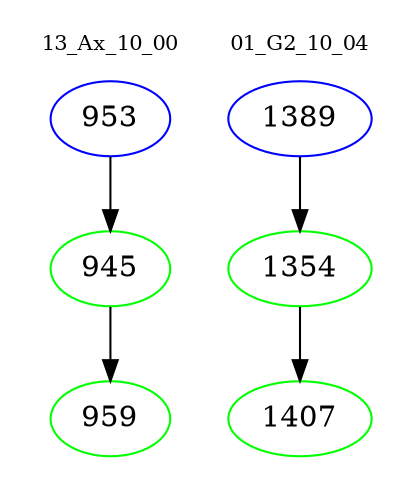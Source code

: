 digraph{
subgraph cluster_0 {
color = white
label = "13_Ax_10_00";
fontsize=10;
T0_953 [label="953", color="blue"]
T0_953 -> T0_945 [color="black"]
T0_945 [label="945", color="green"]
T0_945 -> T0_959 [color="black"]
T0_959 [label="959", color="green"]
}
subgraph cluster_1 {
color = white
label = "01_G2_10_04";
fontsize=10;
T1_1389 [label="1389", color="blue"]
T1_1389 -> T1_1354 [color="black"]
T1_1354 [label="1354", color="green"]
T1_1354 -> T1_1407 [color="black"]
T1_1407 [label="1407", color="green"]
}
}
